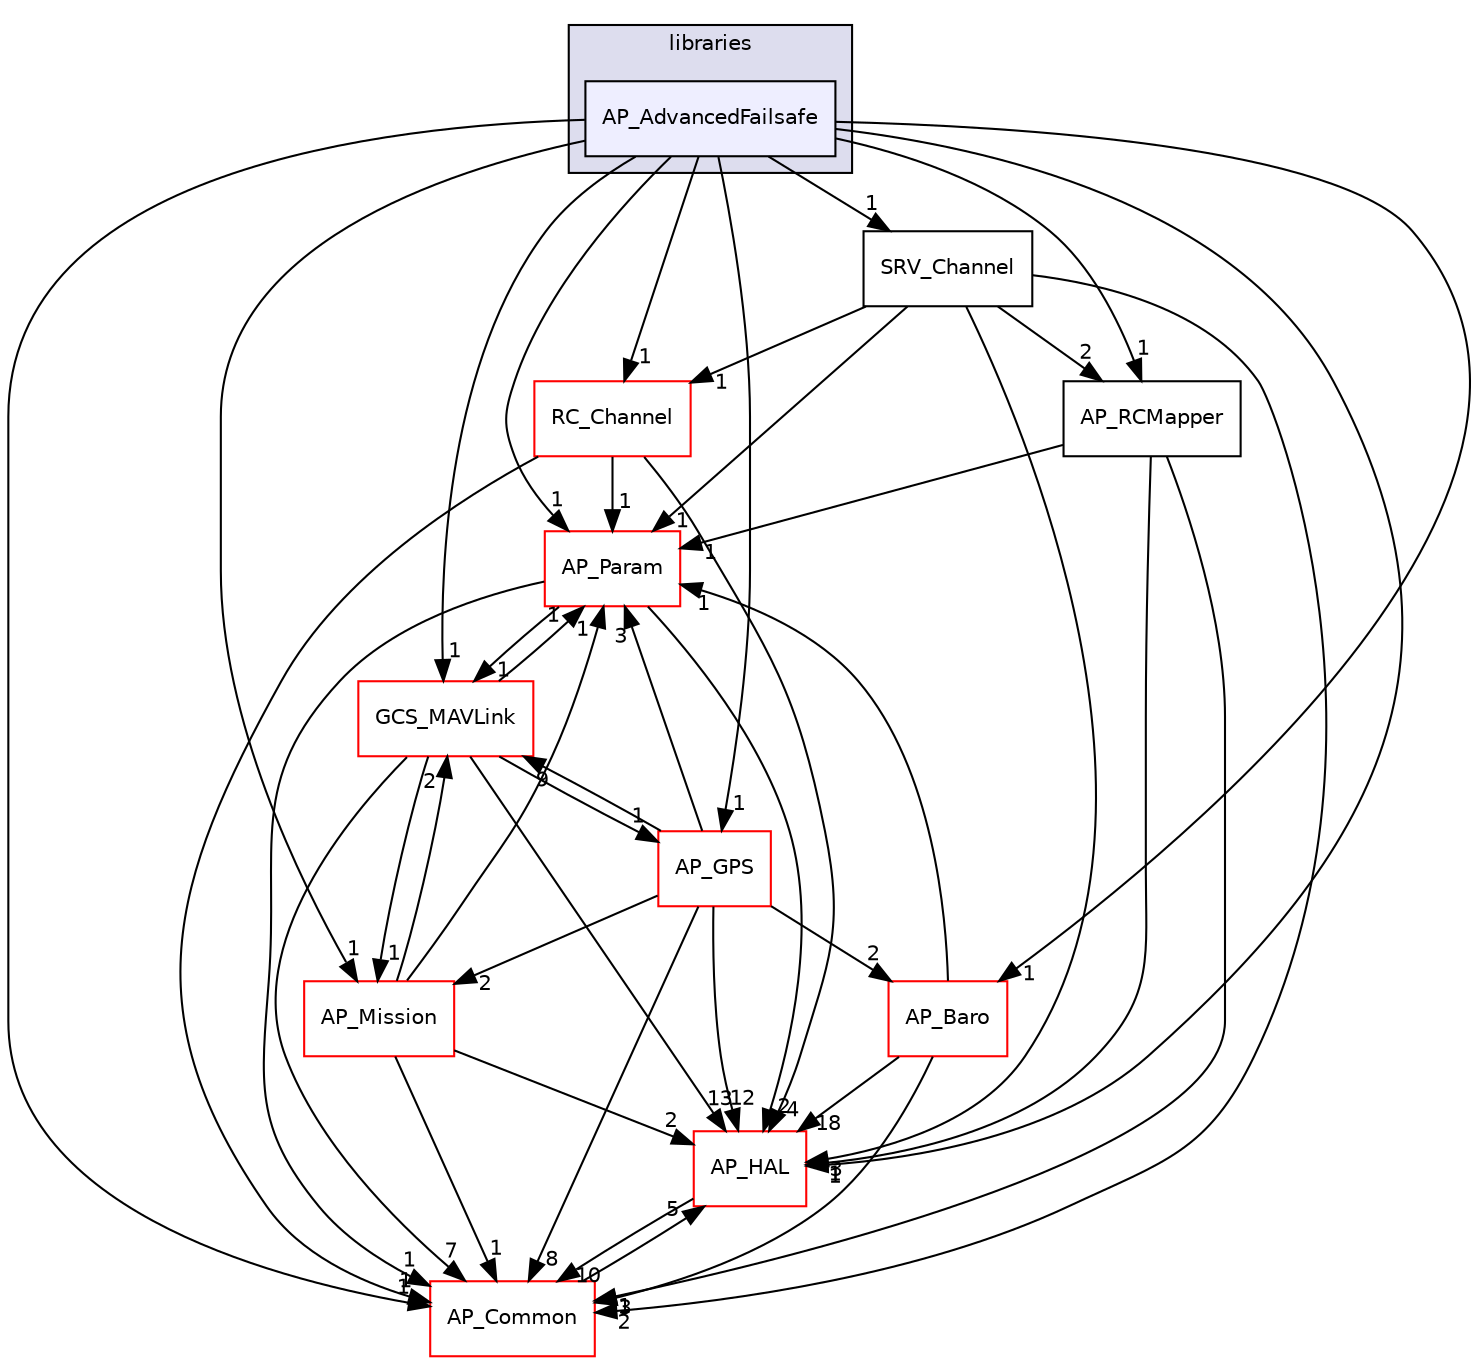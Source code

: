 digraph "libraries/AP_AdvancedFailsafe" {
  compound=true
  node [ fontsize="10", fontname="Helvetica"];
  edge [ labelfontsize="10", labelfontname="Helvetica"];
  subgraph clusterdir_bc0718b08fb2015b8e59c47b2805f60c {
    graph [ bgcolor="#ddddee", pencolor="black", label="libraries" fontname="Helvetica", fontsize="10", URL="dir_bc0718b08fb2015b8e59c47b2805f60c.html"]
  dir_780c6d813aaeceda581ce834ab8f1329 [shape=box, label="AP_AdvancedFailsafe", style="filled", fillcolor="#eeeeff", pencolor="black", URL="dir_780c6d813aaeceda581ce834ab8f1329.html"];
  }
  dir_9517a59ccb1d85d9df7fc09e86ba5740 [shape=box label="RC_Channel" fillcolor="white" style="filled" color="red" URL="dir_9517a59ccb1d85d9df7fc09e86ba5740.html"];
  dir_be870cb78c6e1bc08f9e4388e1828b4d [shape=box label="GCS_MAVLink" fillcolor="white" style="filled" color="red" URL="dir_be870cb78c6e1bc08f9e4388e1828b4d.html"];
  dir_1cbc10423b2512b31103883361e0123b [shape=box label="AP_HAL" fillcolor="white" style="filled" color="red" URL="dir_1cbc10423b2512b31103883361e0123b.html"];
  dir_200d929b8d5577e7f19dc05ce443c612 [shape=box label="AP_Param" fillcolor="white" style="filled" color="red" URL="dir_200d929b8d5577e7f19dc05ce443c612.html"];
  dir_dc27bcd5d3e114c391ea7ea0e777b78e [shape=box label="AP_GPS" fillcolor="white" style="filled" color="red" URL="dir_dc27bcd5d3e114c391ea7ea0e777b78e.html"];
  dir_7c0f4bc6f9f3fcba9f67ba121904eead [shape=box label="SRV_Channel" URL="dir_7c0f4bc6f9f3fcba9f67ba121904eead.html"];
  dir_46f501374c82b6d3cdc0327e3fc7c51b [shape=box label="AP_RCMapper" URL="dir_46f501374c82b6d3cdc0327e3fc7c51b.html"];
  dir_7db4a971a8c593e04169c3b474b45b25 [shape=box label="AP_Baro" fillcolor="white" style="filled" color="red" URL="dir_7db4a971a8c593e04169c3b474b45b25.html"];
  dir_df3f4256615fd4197927a84a019a8bd8 [shape=box label="AP_Common" fillcolor="white" style="filled" color="red" URL="dir_df3f4256615fd4197927a84a019a8bd8.html"];
  dir_ba666ef17abd61415700e81def64829e [shape=box label="AP_Mission" fillcolor="white" style="filled" color="red" URL="dir_ba666ef17abd61415700e81def64829e.html"];
  dir_9517a59ccb1d85d9df7fc09e86ba5740->dir_1cbc10423b2512b31103883361e0123b [headlabel="4", labeldistance=1.5 headhref="dir_000185_000057.html"];
  dir_9517a59ccb1d85d9df7fc09e86ba5740->dir_200d929b8d5577e7f19dc05ce443c612 [headlabel="1", labeldistance=1.5 headhref="dir_000185_000136.html"];
  dir_9517a59ccb1d85d9df7fc09e86ba5740->dir_df3f4256615fd4197927a84a019a8bd8 [headlabel="1", labeldistance=1.5 headhref="dir_000185_000036.html"];
  dir_be870cb78c6e1bc08f9e4388e1828b4d->dir_1cbc10423b2512b31103883361e0123b [headlabel="13", labeldistance=1.5 headhref="dir_000179_000057.html"];
  dir_be870cb78c6e1bc08f9e4388e1828b4d->dir_200d929b8d5577e7f19dc05ce443c612 [headlabel="1", labeldistance=1.5 headhref="dir_000179_000136.html"];
  dir_be870cb78c6e1bc08f9e4388e1828b4d->dir_dc27bcd5d3e114c391ea7ea0e777b78e [headlabel="1", labeldistance=1.5 headhref="dir_000179_000051.html"];
  dir_be870cb78c6e1bc08f9e4388e1828b4d->dir_df3f4256615fd4197927a84a019a8bd8 [headlabel="7", labeldistance=1.5 headhref="dir_000179_000036.html"];
  dir_be870cb78c6e1bc08f9e4388e1828b4d->dir_ba666ef17abd61415700e81def64829e [headlabel="1", labeldistance=1.5 headhref="dir_000179_000108.html"];
  dir_1cbc10423b2512b31103883361e0123b->dir_df3f4256615fd4197927a84a019a8bd8 [headlabel="10", labeldistance=1.5 headhref="dir_000057_000036.html"];
  dir_200d929b8d5577e7f19dc05ce443c612->dir_be870cb78c6e1bc08f9e4388e1828b4d [headlabel="1", labeldistance=1.5 headhref="dir_000136_000179.html"];
  dir_200d929b8d5577e7f19dc05ce443c612->dir_1cbc10423b2512b31103883361e0123b [headlabel="2", labeldistance=1.5 headhref="dir_000136_000057.html"];
  dir_200d929b8d5577e7f19dc05ce443c612->dir_df3f4256615fd4197927a84a019a8bd8 [headlabel="1", labeldistance=1.5 headhref="dir_000136_000036.html"];
  dir_dc27bcd5d3e114c391ea7ea0e777b78e->dir_be870cb78c6e1bc08f9e4388e1828b4d [headlabel="9", labeldistance=1.5 headhref="dir_000051_000179.html"];
  dir_dc27bcd5d3e114c391ea7ea0e777b78e->dir_1cbc10423b2512b31103883361e0123b [headlabel="12", labeldistance=1.5 headhref="dir_000051_000057.html"];
  dir_dc27bcd5d3e114c391ea7ea0e777b78e->dir_200d929b8d5577e7f19dc05ce443c612 [headlabel="3", labeldistance=1.5 headhref="dir_000051_000136.html"];
  dir_dc27bcd5d3e114c391ea7ea0e777b78e->dir_7db4a971a8c593e04169c3b474b45b25 [headlabel="2", labeldistance=1.5 headhref="dir_000051_000023.html"];
  dir_dc27bcd5d3e114c391ea7ea0e777b78e->dir_df3f4256615fd4197927a84a019a8bd8 [headlabel="8", labeldistance=1.5 headhref="dir_000051_000036.html"];
  dir_dc27bcd5d3e114c391ea7ea0e777b78e->dir_ba666ef17abd61415700e81def64829e [headlabel="2", labeldistance=1.5 headhref="dir_000051_000108.html"];
  dir_7c0f4bc6f9f3fcba9f67ba121904eead->dir_9517a59ccb1d85d9df7fc09e86ba5740 [headlabel="1", labeldistance=1.5 headhref="dir_000190_000185.html"];
  dir_7c0f4bc6f9f3fcba9f67ba121904eead->dir_1cbc10423b2512b31103883361e0123b [headlabel="3", labeldistance=1.5 headhref="dir_000190_000057.html"];
  dir_7c0f4bc6f9f3fcba9f67ba121904eead->dir_200d929b8d5577e7f19dc05ce443c612 [headlabel="1", labeldistance=1.5 headhref="dir_000190_000136.html"];
  dir_7c0f4bc6f9f3fcba9f67ba121904eead->dir_46f501374c82b6d3cdc0327e3fc7c51b [headlabel="2", labeldistance=1.5 headhref="dir_000190_000143.html"];
  dir_7c0f4bc6f9f3fcba9f67ba121904eead->dir_df3f4256615fd4197927a84a019a8bd8 [headlabel="2", labeldistance=1.5 headhref="dir_000190_000036.html"];
  dir_46f501374c82b6d3cdc0327e3fc7c51b->dir_1cbc10423b2512b31103883361e0123b [headlabel="1", labeldistance=1.5 headhref="dir_000143_000057.html"];
  dir_46f501374c82b6d3cdc0327e3fc7c51b->dir_200d929b8d5577e7f19dc05ce443c612 [headlabel="1", labeldistance=1.5 headhref="dir_000143_000136.html"];
  dir_46f501374c82b6d3cdc0327e3fc7c51b->dir_df3f4256615fd4197927a84a019a8bd8 [headlabel="1", labeldistance=1.5 headhref="dir_000143_000036.html"];
  dir_7db4a971a8c593e04169c3b474b45b25->dir_1cbc10423b2512b31103883361e0123b [headlabel="18", labeldistance=1.5 headhref="dir_000023_000057.html"];
  dir_7db4a971a8c593e04169c3b474b45b25->dir_200d929b8d5577e7f19dc05ce443c612 [headlabel="1", labeldistance=1.5 headhref="dir_000023_000136.html"];
  dir_7db4a971a8c593e04169c3b474b45b25->dir_df3f4256615fd4197927a84a019a8bd8 [headlabel="3", labeldistance=1.5 headhref="dir_000023_000036.html"];
  dir_780c6d813aaeceda581ce834ab8f1329->dir_9517a59ccb1d85d9df7fc09e86ba5740 [headlabel="1", labeldistance=1.5 headhref="dir_000014_000185.html"];
  dir_780c6d813aaeceda581ce834ab8f1329->dir_be870cb78c6e1bc08f9e4388e1828b4d [headlabel="1", labeldistance=1.5 headhref="dir_000014_000179.html"];
  dir_780c6d813aaeceda581ce834ab8f1329->dir_1cbc10423b2512b31103883361e0123b [headlabel="1", labeldistance=1.5 headhref="dir_000014_000057.html"];
  dir_780c6d813aaeceda581ce834ab8f1329->dir_200d929b8d5577e7f19dc05ce443c612 [headlabel="1", labeldistance=1.5 headhref="dir_000014_000136.html"];
  dir_780c6d813aaeceda581ce834ab8f1329->dir_dc27bcd5d3e114c391ea7ea0e777b78e [headlabel="1", labeldistance=1.5 headhref="dir_000014_000051.html"];
  dir_780c6d813aaeceda581ce834ab8f1329->dir_7c0f4bc6f9f3fcba9f67ba121904eead [headlabel="1", labeldistance=1.5 headhref="dir_000014_000190.html"];
  dir_780c6d813aaeceda581ce834ab8f1329->dir_46f501374c82b6d3cdc0327e3fc7c51b [headlabel="1", labeldistance=1.5 headhref="dir_000014_000143.html"];
  dir_780c6d813aaeceda581ce834ab8f1329->dir_7db4a971a8c593e04169c3b474b45b25 [headlabel="1", labeldistance=1.5 headhref="dir_000014_000023.html"];
  dir_780c6d813aaeceda581ce834ab8f1329->dir_df3f4256615fd4197927a84a019a8bd8 [headlabel="1", labeldistance=1.5 headhref="dir_000014_000036.html"];
  dir_780c6d813aaeceda581ce834ab8f1329->dir_ba666ef17abd61415700e81def64829e [headlabel="1", labeldistance=1.5 headhref="dir_000014_000108.html"];
  dir_df3f4256615fd4197927a84a019a8bd8->dir_1cbc10423b2512b31103883361e0123b [headlabel="5", labeldistance=1.5 headhref="dir_000036_000057.html"];
  dir_ba666ef17abd61415700e81def64829e->dir_be870cb78c6e1bc08f9e4388e1828b4d [headlabel="2", labeldistance=1.5 headhref="dir_000108_000179.html"];
  dir_ba666ef17abd61415700e81def64829e->dir_1cbc10423b2512b31103883361e0123b [headlabel="2", labeldistance=1.5 headhref="dir_000108_000057.html"];
  dir_ba666ef17abd61415700e81def64829e->dir_200d929b8d5577e7f19dc05ce443c612 [headlabel="1", labeldistance=1.5 headhref="dir_000108_000136.html"];
  dir_ba666ef17abd61415700e81def64829e->dir_df3f4256615fd4197927a84a019a8bd8 [headlabel="1", labeldistance=1.5 headhref="dir_000108_000036.html"];
}
